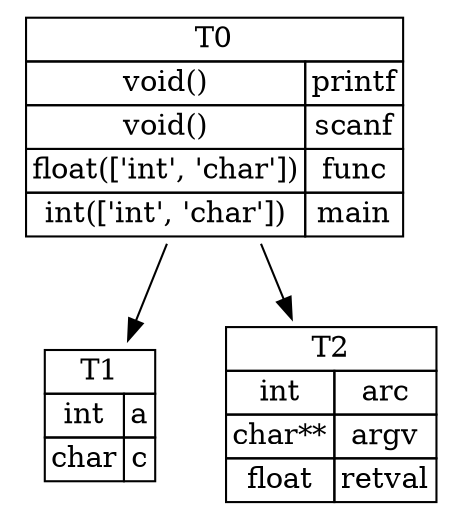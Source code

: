 digraph G {
	0 [
 shape=plaintext 
label=< <table border='0' cellborder='1' cellspacing='0'
>	<tr><td colspan="2"> T0 </td></tr>
	<tr>	<td>void()</td>
	<td>printf</td>
	</tr>
	<tr>	<td>void()</td>
	<td>scanf</td>
	</tr>
	<tr>	<td>float(['int', 'char'])</td>
	<td>func</td>
	</tr>
	<tr>	<td>int(['int', 'char'])</td>
	<td>main</td>
	</tr>
	</table>  >];
	0 -> 1;
	1 [
 shape=plaintext 
label=< <table border='0' cellborder='1' cellspacing='0'
>	<tr><td colspan="2"> T1 </td></tr>
	<tr>	<td>int</td>
	<td>a</td>
	</tr>
	<tr>	<td>char</td>
	<td>c</td>
	</tr>
	</table>  >];
	0 -> 2;
	2 [
 shape=plaintext 
label=< <table border='0' cellborder='1' cellspacing='0'
>	<tr><td colspan="2"> T2 </td></tr>
	<tr>	<td>int</td>
	<td>arc</td>
	</tr>
	<tr>	<td>char**</td>
	<td>argv</td>
	</tr>
	<tr>	<td>float</td>
	<td>retval</td>
	</tr>
	</table>  >];
}
